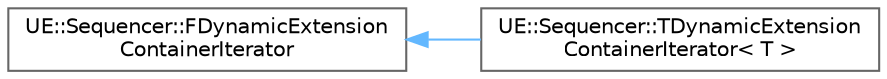 digraph "Graphical Class Hierarchy"
{
 // INTERACTIVE_SVG=YES
 // LATEX_PDF_SIZE
  bgcolor="transparent";
  edge [fontname=Helvetica,fontsize=10,labelfontname=Helvetica,labelfontsize=10];
  node [fontname=Helvetica,fontsize=10,shape=box,height=0.2,width=0.4];
  rankdir="LR";
  Node0 [id="Node000000",label="UE::Sequencer::FDynamicExtension\lContainerIterator",height=0.2,width=0.4,color="grey40", fillcolor="white", style="filled",URL="$dc/d27/structUE_1_1Sequencer_1_1FDynamicExtensionContainerIterator.html",tooltip=" "];
  Node0 -> Node1 [id="edge9711_Node000000_Node000001",dir="back",color="steelblue1",style="solid",tooltip=" "];
  Node1 [id="Node000001",label="UE::Sequencer::TDynamicExtension\lContainerIterator\< T \>",height=0.2,width=0.4,color="grey40", fillcolor="white", style="filled",URL="$d1/d0c/structUE_1_1Sequencer_1_1TDynamicExtensionContainerIterator.html",tooltip=" "];
}
